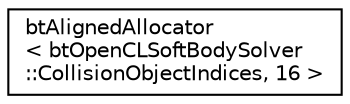 digraph "Graphical Class Hierarchy"
{
  edge [fontname="Helvetica",fontsize="10",labelfontname="Helvetica",labelfontsize="10"];
  node [fontname="Helvetica",fontsize="10",shape=record];
  rankdir="LR";
  Node1 [label="btAlignedAllocator\l\< btOpenCLSoftBodySolver\l::CollisionObjectIndices, 16 \>",height=0.2,width=0.4,color="black", fillcolor="white", style="filled",URL="$classbt_aligned_allocator.html"];
}
